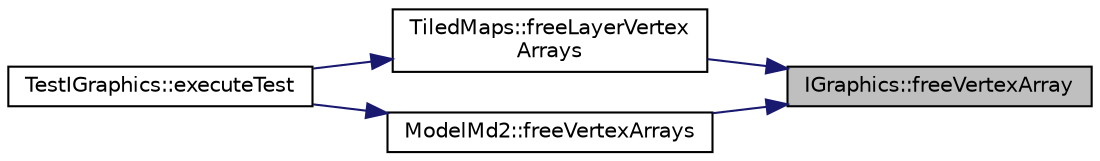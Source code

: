 digraph "IGraphics::freeVertexArray"
{
 // LATEX_PDF_SIZE
  edge [fontname="Helvetica",fontsize="10",labelfontname="Helvetica",labelfontsize="10"];
  node [fontname="Helvetica",fontsize="10",shape=record];
  rankdir="RL";
  Node1 [label="IGraphics::freeVertexArray",height=0.2,width=0.4,color="black", fillcolor="grey75", style="filled", fontcolor="black",tooltip=" "];
  Node1 -> Node2 [dir="back",color="midnightblue",fontsize="10",style="solid",fontname="Helvetica"];
  Node2 [label="TiledMaps::freeLayerVertex\lArrays",height=0.2,width=0.4,color="black", fillcolor="white", style="filled",URL="$class_tiled_maps.html#a77a3145036168ebfa07ac4d65e3edb7a",tooltip=" "];
  Node2 -> Node3 [dir="back",color="midnightblue",fontsize="10",style="solid",fontname="Helvetica"];
  Node3 [label="TestIGraphics::executeTest",height=0.2,width=0.4,color="black", fillcolor="white", style="filled",URL="$class_test_i_graphics.html#a526eed13c6c38a2cad0b734df55ee8cd",tooltip=" "];
  Node1 -> Node4 [dir="back",color="midnightblue",fontsize="10",style="solid",fontname="Helvetica"];
  Node4 [label="ModelMd2::freeVertexArrays",height=0.2,width=0.4,color="black", fillcolor="white", style="filled",URL="$class_model_md2.html#adf6fd2920491a6c96078a93f6d8027d5",tooltip="Cleans up our vertex arrays..."];
  Node4 -> Node3 [dir="back",color="midnightblue",fontsize="10",style="solid",fontname="Helvetica"];
}
